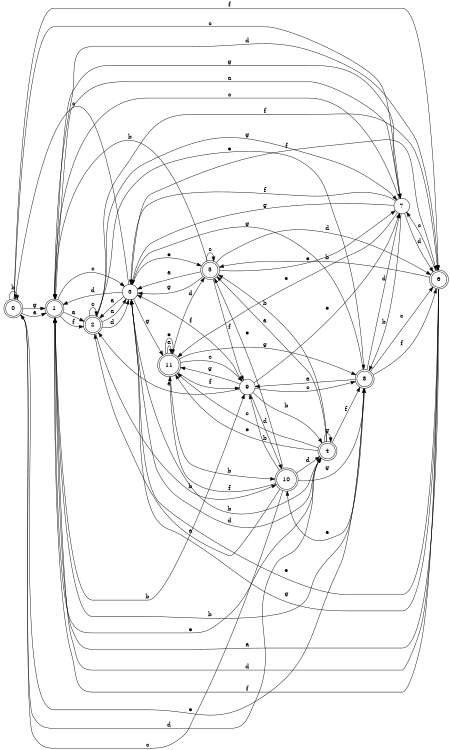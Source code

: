 digraph n10_1 {
__start0 [label="" shape="none"];

rankdir=LR;
size="8,5";

s0 [style="rounded,filled", color="black", fillcolor="white" shape="doublecircle", label="0"];
s1 [style="rounded,filled", color="black", fillcolor="white" shape="doublecircle", label="1"];
s2 [style="rounded,filled", color="black", fillcolor="white" shape="doublecircle", label="2"];
s3 [style="filled", color="black", fillcolor="white" shape="circle", label="3"];
s4 [style="rounded,filled", color="black", fillcolor="white" shape="doublecircle", label="4"];
s5 [style="rounded,filled", color="black", fillcolor="white" shape="doublecircle", label="5"];
s6 [style="rounded,filled", color="black", fillcolor="white" shape="doublecircle", label="6"];
s7 [style="filled", color="black", fillcolor="white" shape="circle", label="7"];
s8 [style="rounded,filled", color="black", fillcolor="white" shape="doublecircle", label="8"];
s9 [style="filled", color="black", fillcolor="white" shape="circle", label="9"];
s10 [style="rounded,filled", color="black", fillcolor="white" shape="doublecircle", label="10"];
s11 [style="rounded,filled", color="black", fillcolor="white" shape="doublecircle", label="11"];
s0 -> s1 [label="a"];
s0 -> s0 [label="b"];
s0 -> s7 [label="c"];
s0 -> s4 [label="d"];
s0 -> s8 [label="e"];
s0 -> s6 [label="f"];
s0 -> s1 [label="g"];
s1 -> s2 [label="a"];
s1 -> s9 [label="b"];
s1 -> s3 [label="c"];
s1 -> s6 [label="d"];
s1 -> s4 [label="e"];
s1 -> s2 [label="f"];
s1 -> s7 [label="g"];
s2 -> s3 [label="a"];
s2 -> s10 [label="b"];
s2 -> s2 [label="c"];
s2 -> s3 [label="d"];
s2 -> s8 [label="e"];
s2 -> s6 [label="f"];
s2 -> s7 [label="g"];
s3 -> s2 [label="a"];
s3 -> s4 [label="b"];
s3 -> s0 [label="c"];
s3 -> s1 [label="d"];
s3 -> s5 [label="e"];
s3 -> s6 [label="f"];
s3 -> s11 [label="g"];
s4 -> s5 [label="a"];
s4 -> s5 [label="b"];
s4 -> s11 [label="c"];
s4 -> s3 [label="d"];
s4 -> s11 [label="e"];
s4 -> s8 [label="f"];
s4 -> s4 [label="g"];
s5 -> s3 [label="a"];
s5 -> s1 [label="b"];
s5 -> s5 [label="c"];
s5 -> s6 [label="d"];
s5 -> s7 [label="e"];
s5 -> s9 [label="f"];
s5 -> s3 [label="g"];
s6 -> s1 [label="a"];
s6 -> s5 [label="b"];
s6 -> s7 [label="c"];
s6 -> s1 [label="d"];
s6 -> s3 [label="e"];
s6 -> s1 [label="f"];
s6 -> s3 [label="g"];
s7 -> s1 [label="a"];
s7 -> s8 [label="b"];
s7 -> s1 [label="c"];
s7 -> s6 [label="d"];
s7 -> s11 [label="e"];
s7 -> s3 [label="f"];
s7 -> s3 [label="g"];
s8 -> s9 [label="a"];
s8 -> s1 [label="b"];
s8 -> s6 [label="c"];
s8 -> s7 [label="d"];
s8 -> s10 [label="e"];
s8 -> s6 [label="f"];
s8 -> s3 [label="g"];
s9 -> s2 [label="a"];
s9 -> s4 [label="b"];
s9 -> s8 [label="c"];
s9 -> s10 [label="d"];
s9 -> s7 [label="e"];
s9 -> s3 [label="f"];
s9 -> s11 [label="g"];
s10 -> s2 [label="a"];
s10 -> s9 [label="b"];
s10 -> s0 [label="c"];
s10 -> s4 [label="d"];
s10 -> s5 [label="e"];
s10 -> s11 [label="f"];
s10 -> s8 [label="g"];
s11 -> s11 [label="a"];
s11 -> s10 [label="b"];
s11 -> s9 [label="c"];
s11 -> s5 [label="d"];
s11 -> s11 [label="e"];
s11 -> s9 [label="f"];
s11 -> s8 [label="g"];

}